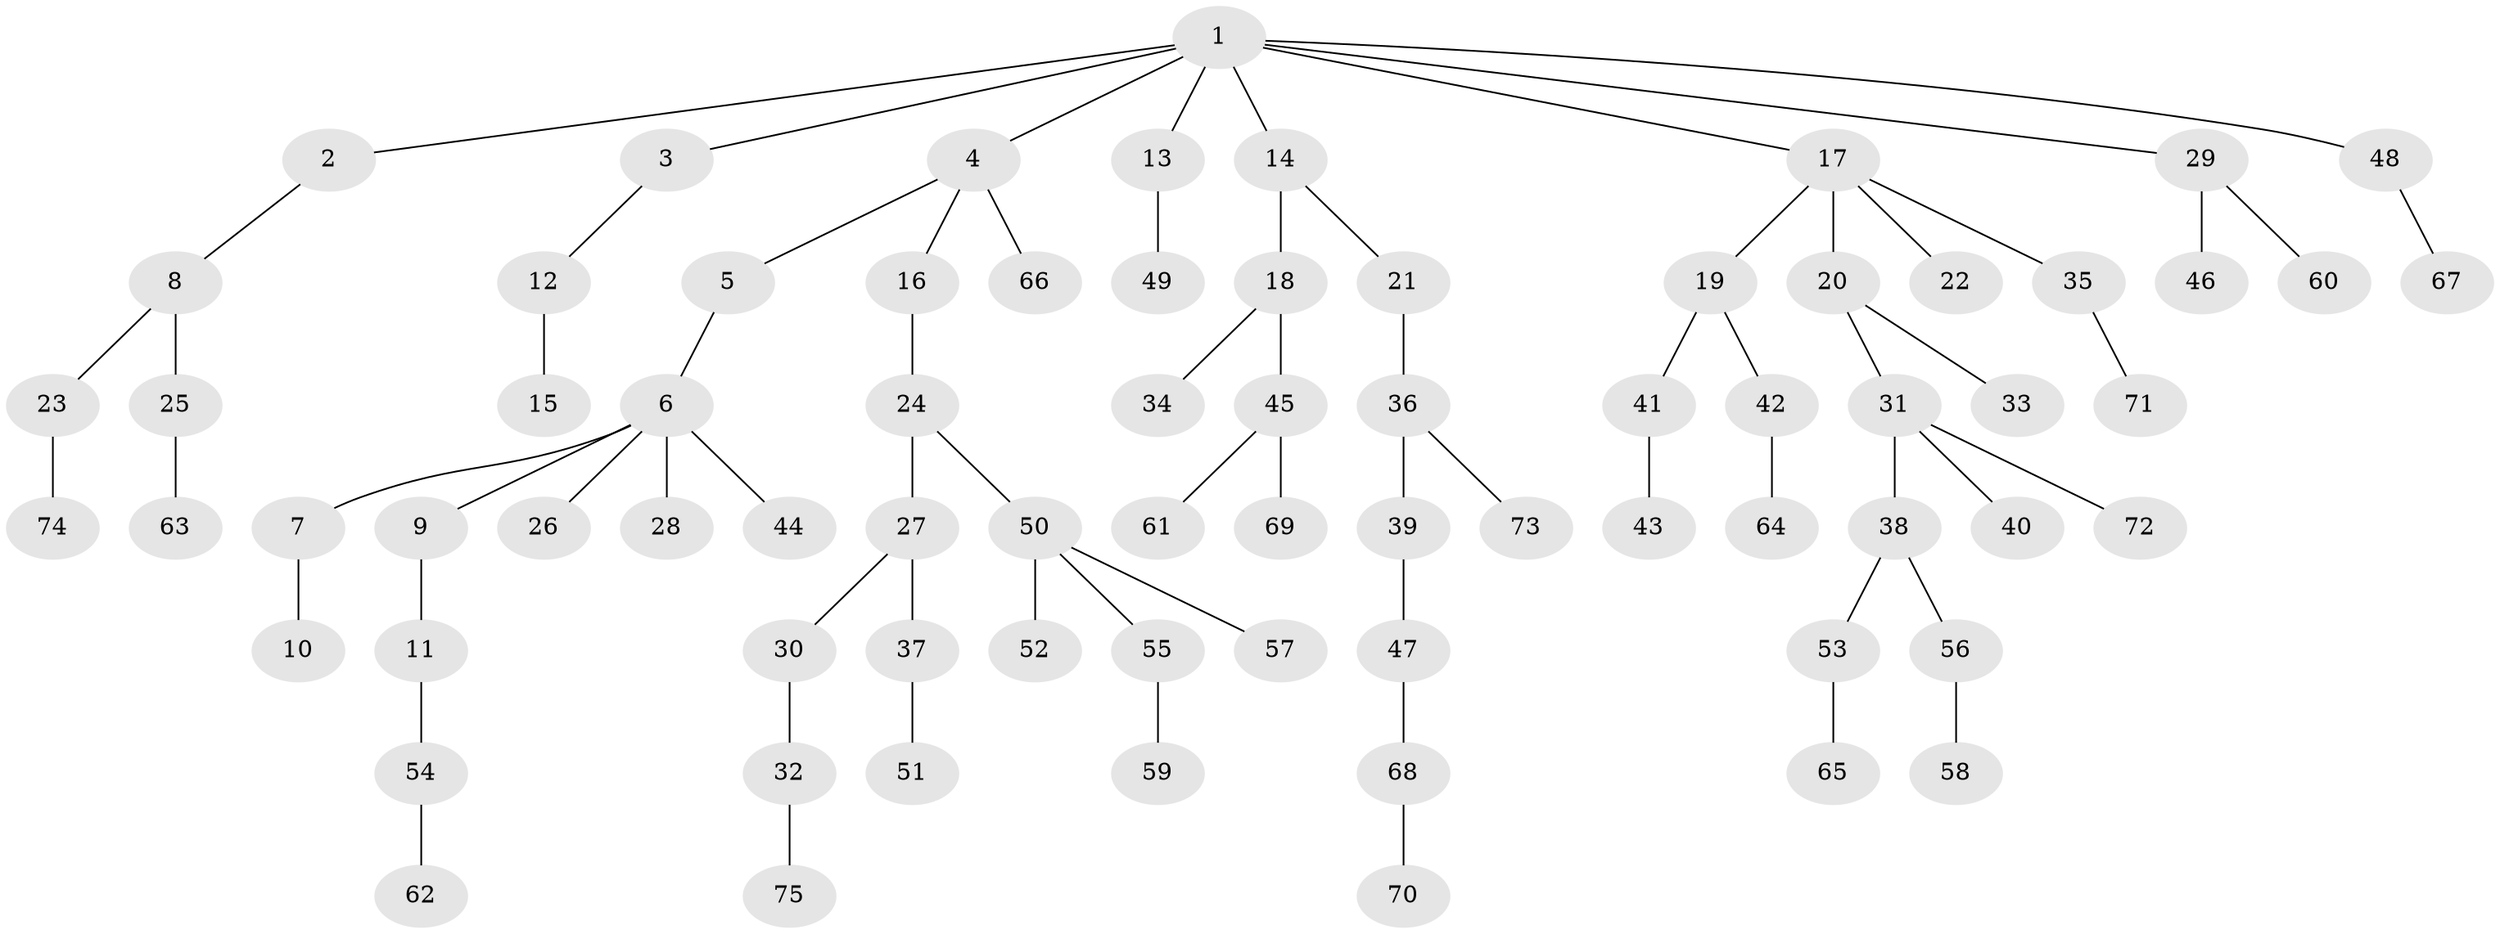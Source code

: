 // Generated by graph-tools (version 1.1) at 2025/26/03/09/25 03:26:30]
// undirected, 75 vertices, 74 edges
graph export_dot {
graph [start="1"]
  node [color=gray90,style=filled];
  1;
  2;
  3;
  4;
  5;
  6;
  7;
  8;
  9;
  10;
  11;
  12;
  13;
  14;
  15;
  16;
  17;
  18;
  19;
  20;
  21;
  22;
  23;
  24;
  25;
  26;
  27;
  28;
  29;
  30;
  31;
  32;
  33;
  34;
  35;
  36;
  37;
  38;
  39;
  40;
  41;
  42;
  43;
  44;
  45;
  46;
  47;
  48;
  49;
  50;
  51;
  52;
  53;
  54;
  55;
  56;
  57;
  58;
  59;
  60;
  61;
  62;
  63;
  64;
  65;
  66;
  67;
  68;
  69;
  70;
  71;
  72;
  73;
  74;
  75;
  1 -- 2;
  1 -- 3;
  1 -- 4;
  1 -- 13;
  1 -- 14;
  1 -- 17;
  1 -- 29;
  1 -- 48;
  2 -- 8;
  3 -- 12;
  4 -- 5;
  4 -- 16;
  4 -- 66;
  5 -- 6;
  6 -- 7;
  6 -- 9;
  6 -- 26;
  6 -- 28;
  6 -- 44;
  7 -- 10;
  8 -- 23;
  8 -- 25;
  9 -- 11;
  11 -- 54;
  12 -- 15;
  13 -- 49;
  14 -- 18;
  14 -- 21;
  16 -- 24;
  17 -- 19;
  17 -- 20;
  17 -- 22;
  17 -- 35;
  18 -- 34;
  18 -- 45;
  19 -- 41;
  19 -- 42;
  20 -- 31;
  20 -- 33;
  21 -- 36;
  23 -- 74;
  24 -- 27;
  24 -- 50;
  25 -- 63;
  27 -- 30;
  27 -- 37;
  29 -- 46;
  29 -- 60;
  30 -- 32;
  31 -- 38;
  31 -- 40;
  31 -- 72;
  32 -- 75;
  35 -- 71;
  36 -- 39;
  36 -- 73;
  37 -- 51;
  38 -- 53;
  38 -- 56;
  39 -- 47;
  41 -- 43;
  42 -- 64;
  45 -- 61;
  45 -- 69;
  47 -- 68;
  48 -- 67;
  50 -- 52;
  50 -- 55;
  50 -- 57;
  53 -- 65;
  54 -- 62;
  55 -- 59;
  56 -- 58;
  68 -- 70;
}
